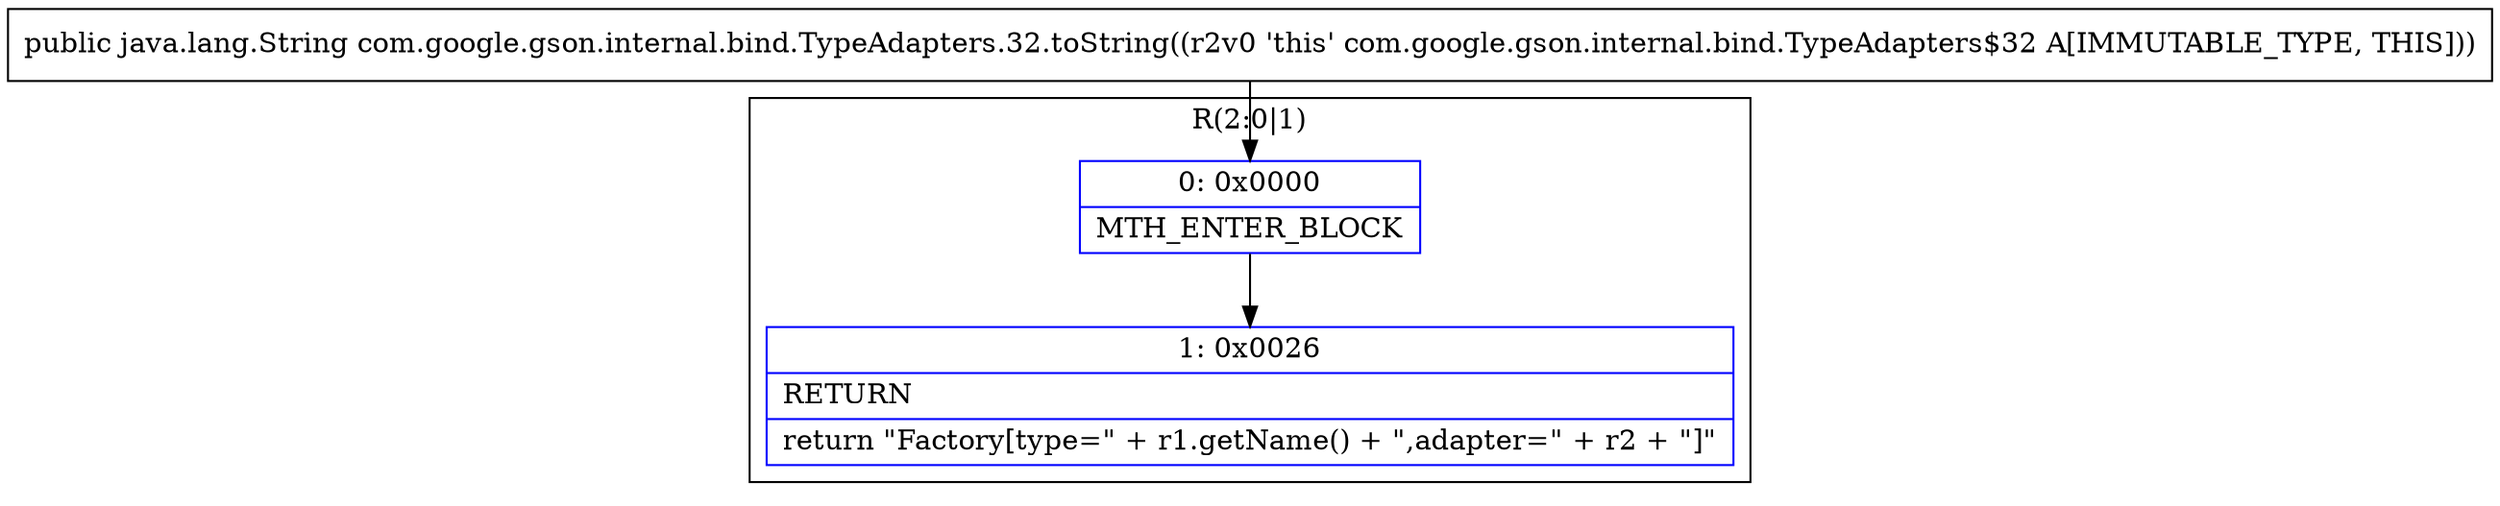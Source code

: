 digraph "CFG forcom.google.gson.internal.bind.TypeAdapters.32.toString()Ljava\/lang\/String;" {
subgraph cluster_Region_707550743 {
label = "R(2:0|1)";
node [shape=record,color=blue];
Node_0 [shape=record,label="{0\:\ 0x0000|MTH_ENTER_BLOCK\l}"];
Node_1 [shape=record,label="{1\:\ 0x0026|RETURN\l|return \"Factory[type=\" + r1.getName() + \",adapter=\" + r2 + \"]\"\l}"];
}
MethodNode[shape=record,label="{public java.lang.String com.google.gson.internal.bind.TypeAdapters.32.toString((r2v0 'this' com.google.gson.internal.bind.TypeAdapters$32 A[IMMUTABLE_TYPE, THIS])) }"];
MethodNode -> Node_0;
Node_0 -> Node_1;
}

